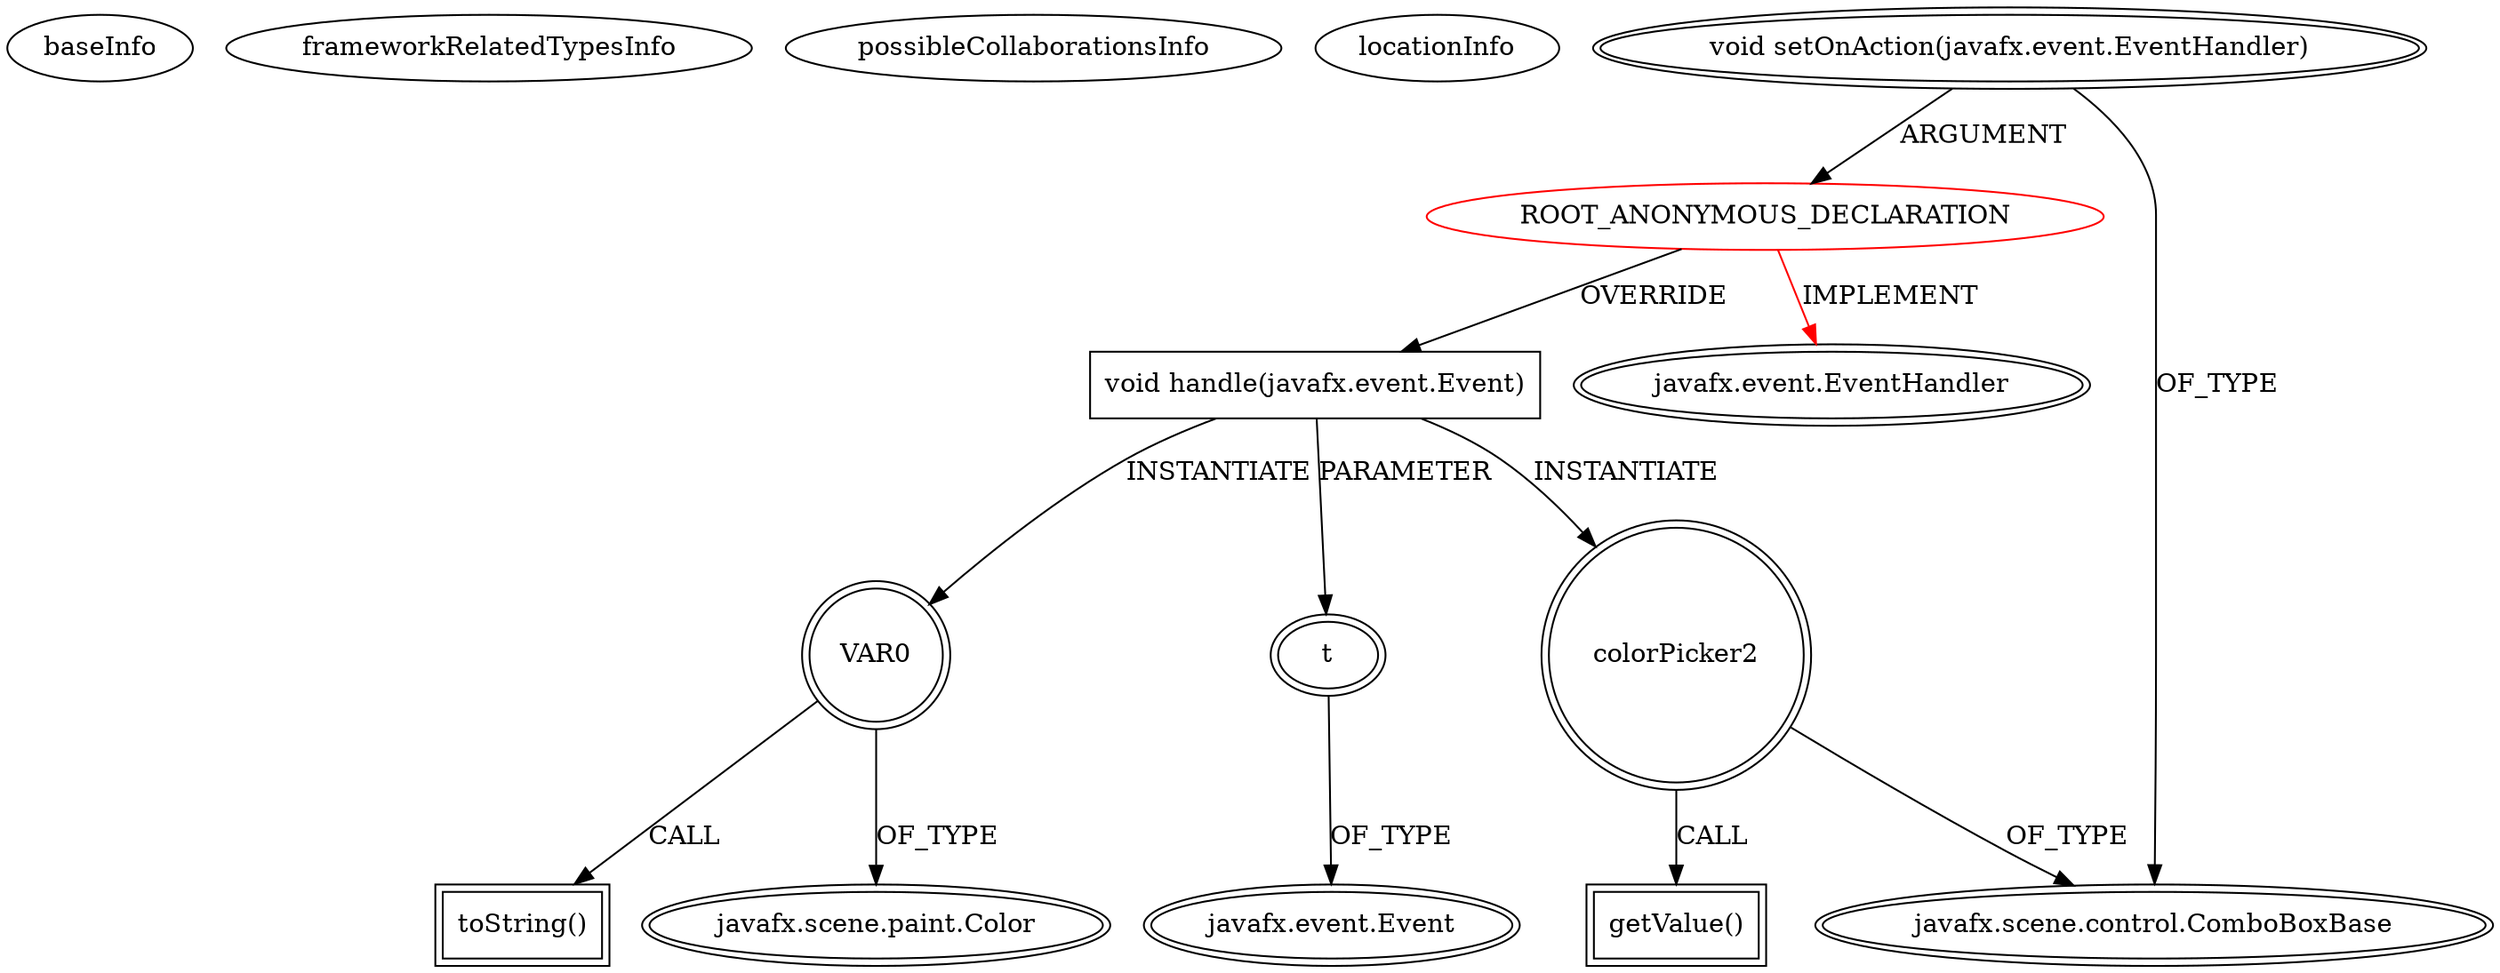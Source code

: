 digraph {
baseInfo[graphId=1359,category="extension_graph",isAnonymous=true,possibleRelation=false]
frameworkRelatedTypesInfo[0="javafx.event.EventHandler"]
possibleCollaborationsInfo[]
locationInfo[projectName="Stormwall-Schedule-Visualizer",filePath="/Stormwall-Schedule-Visualizer/Schedule-Visualizer-master/src/sv/creation/adress/ColorChoiceLayoutController.java",contextSignature="void initialize()",graphId="1359"]
0[label="ROOT_ANONYMOUS_DECLARATION",vertexType="ROOT_ANONYMOUS_DECLARATION",isFrameworkType=false,color=red]
1[label="javafx.event.EventHandler",vertexType="FRAMEWORK_INTERFACE_TYPE",isFrameworkType=true,peripheries=2]
2[label="void setOnAction(javafx.event.EventHandler)",vertexType="OUTSIDE_CALL",isFrameworkType=true,peripheries=2]
3[label="javafx.scene.control.ComboBoxBase",vertexType="FRAMEWORK_CLASS_TYPE",isFrameworkType=true,peripheries=2]
4[label="void handle(javafx.event.Event)",vertexType="OVERRIDING_METHOD_DECLARATION",isFrameworkType=false,shape=box]
5[label="t",vertexType="PARAMETER_DECLARATION",isFrameworkType=true,peripheries=2]
6[label="javafx.event.Event",vertexType="FRAMEWORK_CLASS_TYPE",isFrameworkType=true,peripheries=2]
7[label="VAR0",vertexType="VARIABLE_EXPRESION",isFrameworkType=true,peripheries=2,shape=circle]
9[label="javafx.scene.paint.Color",vertexType="FRAMEWORK_CLASS_TYPE",isFrameworkType=true,peripheries=2]
8[label="toString()",vertexType="INSIDE_CALL",isFrameworkType=true,peripheries=2,shape=box]
10[label="colorPicker2",vertexType="VARIABLE_EXPRESION",isFrameworkType=true,peripheries=2,shape=circle]
11[label="getValue()",vertexType="INSIDE_CALL",isFrameworkType=true,peripheries=2,shape=box]
0->1[label="IMPLEMENT",color=red]
2->0[label="ARGUMENT"]
2->3[label="OF_TYPE"]
0->4[label="OVERRIDE"]
5->6[label="OF_TYPE"]
4->5[label="PARAMETER"]
4->7[label="INSTANTIATE"]
7->9[label="OF_TYPE"]
7->8[label="CALL"]
4->10[label="INSTANTIATE"]
10->3[label="OF_TYPE"]
10->11[label="CALL"]
}
